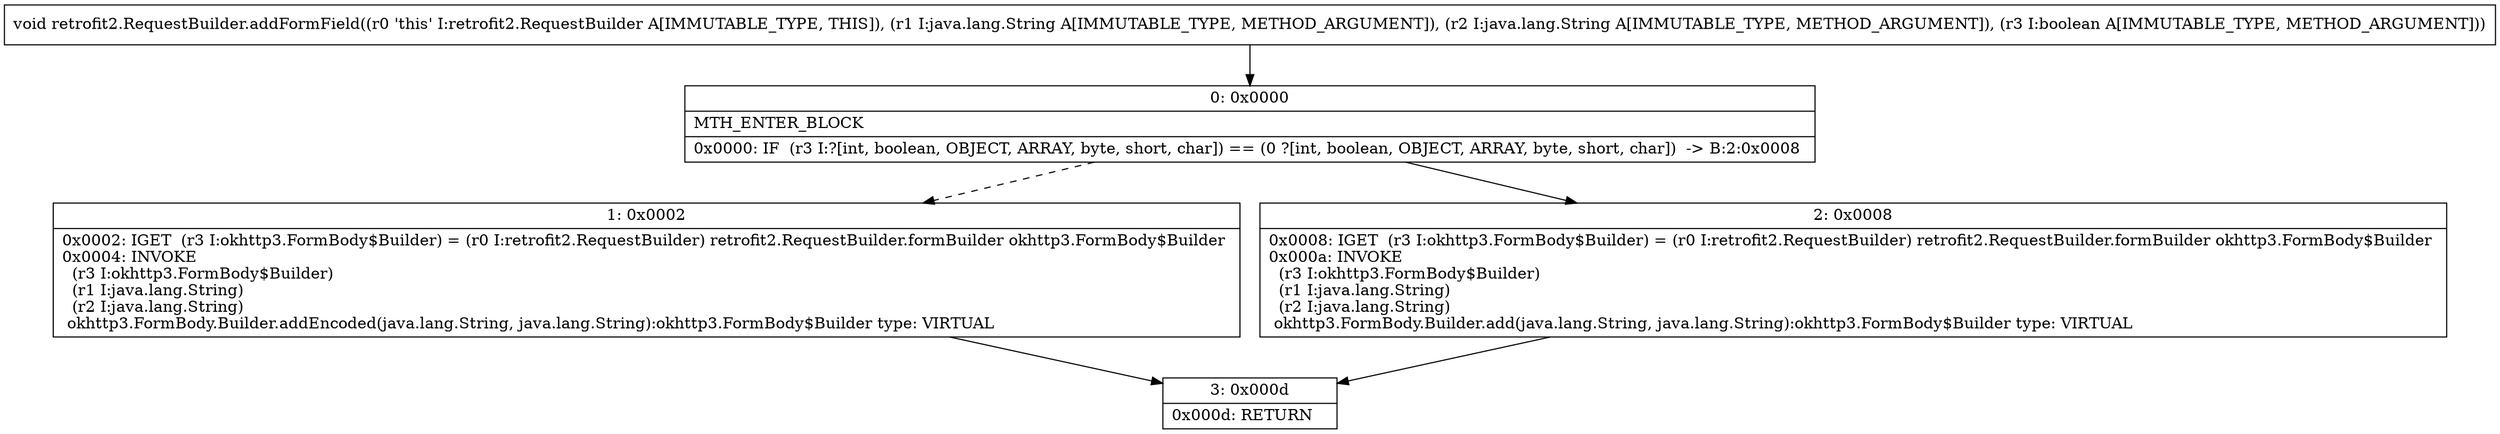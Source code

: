 digraph "CFG forretrofit2.RequestBuilder.addFormField(Ljava\/lang\/String;Ljava\/lang\/String;Z)V" {
Node_0 [shape=record,label="{0\:\ 0x0000|MTH_ENTER_BLOCK\l|0x0000: IF  (r3 I:?[int, boolean, OBJECT, ARRAY, byte, short, char]) == (0 ?[int, boolean, OBJECT, ARRAY, byte, short, char])  \-\> B:2:0x0008 \l}"];
Node_1 [shape=record,label="{1\:\ 0x0002|0x0002: IGET  (r3 I:okhttp3.FormBody$Builder) = (r0 I:retrofit2.RequestBuilder) retrofit2.RequestBuilder.formBuilder okhttp3.FormBody$Builder \l0x0004: INVOKE  \l  (r3 I:okhttp3.FormBody$Builder)\l  (r1 I:java.lang.String)\l  (r2 I:java.lang.String)\l okhttp3.FormBody.Builder.addEncoded(java.lang.String, java.lang.String):okhttp3.FormBody$Builder type: VIRTUAL \l}"];
Node_2 [shape=record,label="{2\:\ 0x0008|0x0008: IGET  (r3 I:okhttp3.FormBody$Builder) = (r0 I:retrofit2.RequestBuilder) retrofit2.RequestBuilder.formBuilder okhttp3.FormBody$Builder \l0x000a: INVOKE  \l  (r3 I:okhttp3.FormBody$Builder)\l  (r1 I:java.lang.String)\l  (r2 I:java.lang.String)\l okhttp3.FormBody.Builder.add(java.lang.String, java.lang.String):okhttp3.FormBody$Builder type: VIRTUAL \l}"];
Node_3 [shape=record,label="{3\:\ 0x000d|0x000d: RETURN   \l}"];
MethodNode[shape=record,label="{void retrofit2.RequestBuilder.addFormField((r0 'this' I:retrofit2.RequestBuilder A[IMMUTABLE_TYPE, THIS]), (r1 I:java.lang.String A[IMMUTABLE_TYPE, METHOD_ARGUMENT]), (r2 I:java.lang.String A[IMMUTABLE_TYPE, METHOD_ARGUMENT]), (r3 I:boolean A[IMMUTABLE_TYPE, METHOD_ARGUMENT])) }"];
MethodNode -> Node_0;
Node_0 -> Node_1[style=dashed];
Node_0 -> Node_2;
Node_1 -> Node_3;
Node_2 -> Node_3;
}


